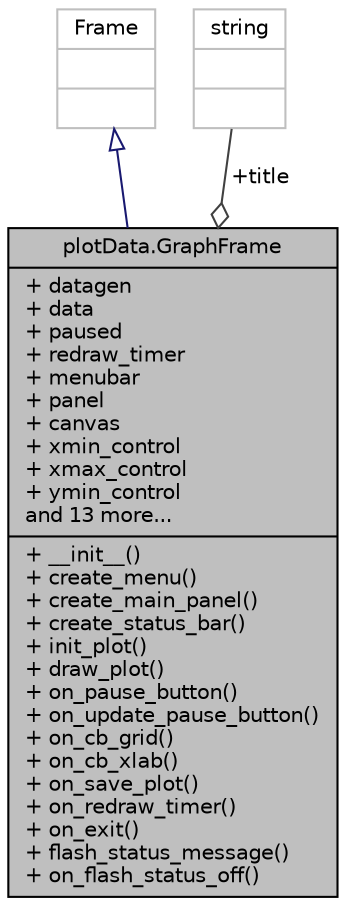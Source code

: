 digraph "plotData.GraphFrame"
{
 // INTERACTIVE_SVG=YES
  edge [fontname="Helvetica",fontsize="10",labelfontname="Helvetica",labelfontsize="10"];
  node [fontname="Helvetica",fontsize="10",shape=record];
  Node2 [label="{plotData.GraphFrame\n|+ datagen\l+ data\l+ paused\l+ redraw_timer\l+ menubar\l+ panel\l+ canvas\l+ xmin_control\l+ xmax_control\l+ ymin_control\land 13 more...\l|+ __init__()\l+ create_menu()\l+ create_main_panel()\l+ create_status_bar()\l+ init_plot()\l+ draw_plot()\l+ on_pause_button()\l+ on_update_pause_button()\l+ on_cb_grid()\l+ on_cb_xlab()\l+ on_save_plot()\l+ on_redraw_timer()\l+ on_exit()\l+ flash_status_message()\l+ on_flash_status_off()\l}",height=0.2,width=0.4,color="black", fillcolor="grey75", style="filled", fontcolor="black"];
  Node3 -> Node2 [dir="back",color="midnightblue",fontsize="10",style="solid",arrowtail="onormal",fontname="Helvetica"];
  Node3 [label="{Frame\n||}",height=0.2,width=0.4,color="grey75", fillcolor="white", style="filled"];
  Node4 -> Node2 [color="grey25",fontsize="10",style="solid",label=" +title" ,arrowhead="odiamond",fontname="Helvetica"];
  Node4 [label="{string\n||}",height=0.2,width=0.4,color="grey75", fillcolor="white", style="filled"];
}
